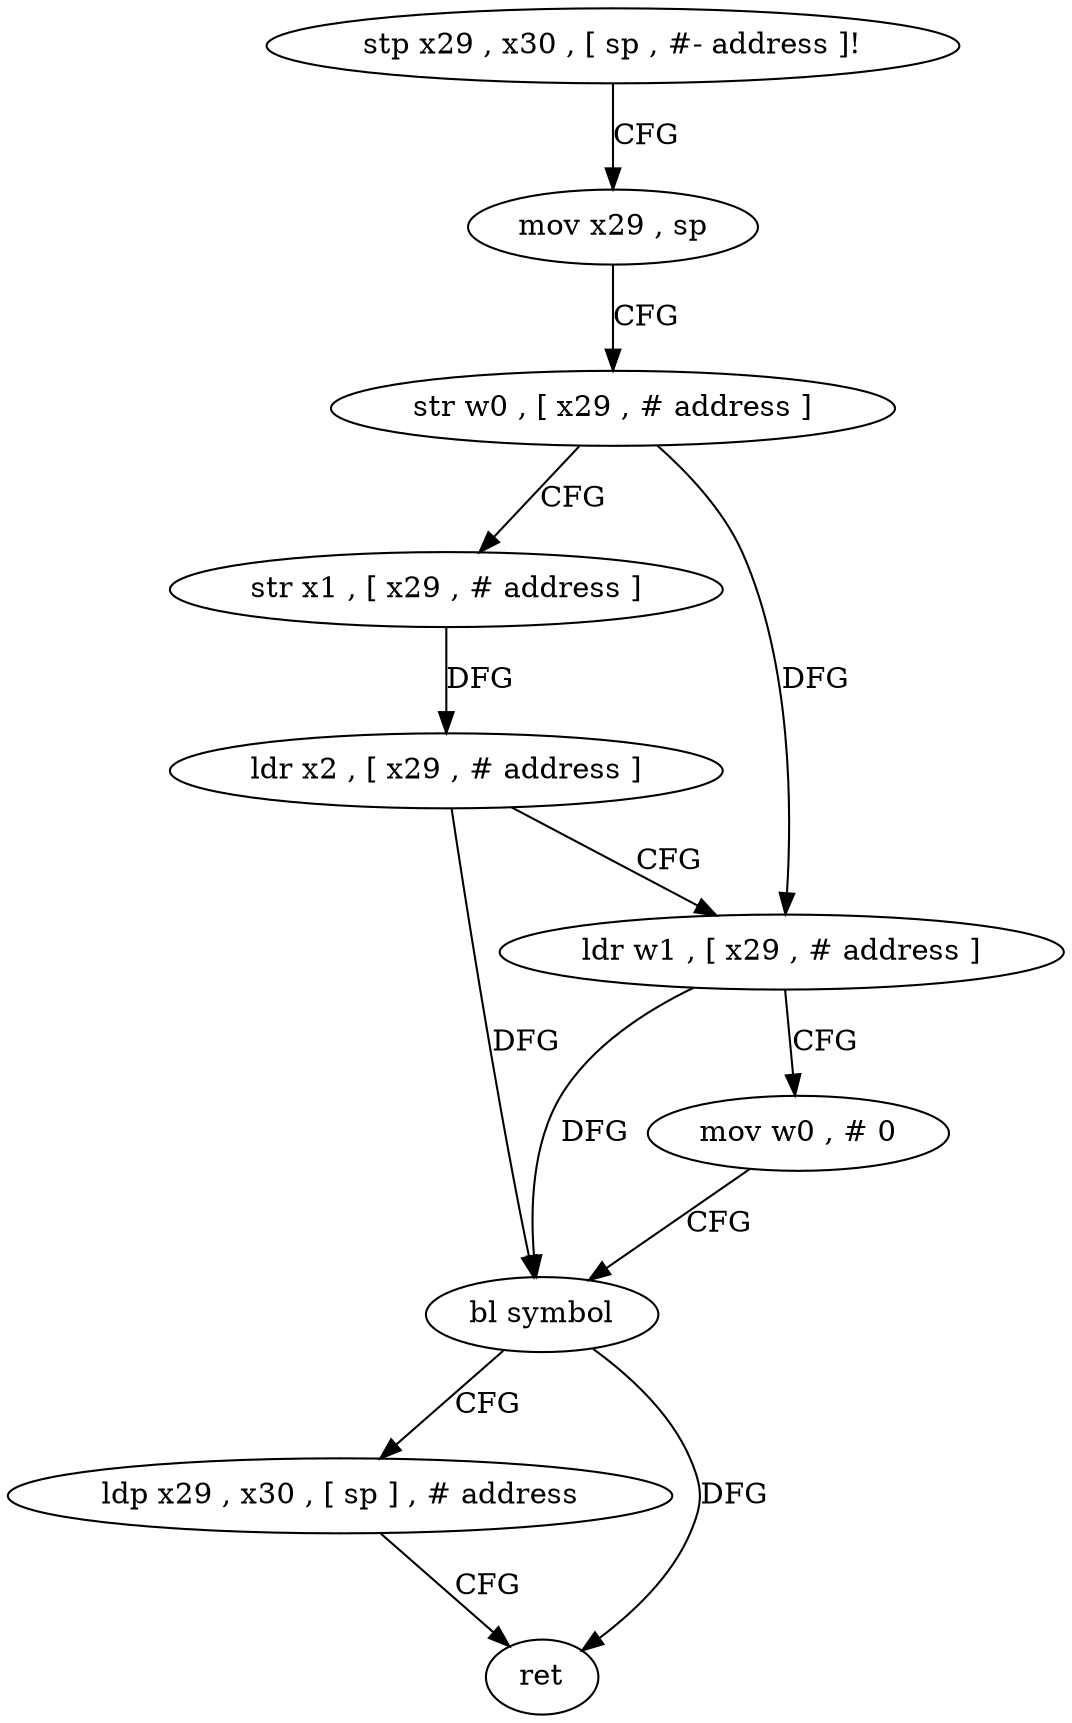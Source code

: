 digraph "func" {
"4381496" [label = "stp x29 , x30 , [ sp , #- address ]!" ]
"4381500" [label = "mov x29 , sp" ]
"4381504" [label = "str w0 , [ x29 , # address ]" ]
"4381508" [label = "str x1 , [ x29 , # address ]" ]
"4381512" [label = "ldr x2 , [ x29 , # address ]" ]
"4381516" [label = "ldr w1 , [ x29 , # address ]" ]
"4381520" [label = "mov w0 , # 0" ]
"4381524" [label = "bl symbol" ]
"4381528" [label = "ldp x29 , x30 , [ sp ] , # address" ]
"4381532" [label = "ret" ]
"4381496" -> "4381500" [ label = "CFG" ]
"4381500" -> "4381504" [ label = "CFG" ]
"4381504" -> "4381508" [ label = "CFG" ]
"4381504" -> "4381516" [ label = "DFG" ]
"4381508" -> "4381512" [ label = "DFG" ]
"4381512" -> "4381516" [ label = "CFG" ]
"4381512" -> "4381524" [ label = "DFG" ]
"4381516" -> "4381520" [ label = "CFG" ]
"4381516" -> "4381524" [ label = "DFG" ]
"4381520" -> "4381524" [ label = "CFG" ]
"4381524" -> "4381528" [ label = "CFG" ]
"4381524" -> "4381532" [ label = "DFG" ]
"4381528" -> "4381532" [ label = "CFG" ]
}
